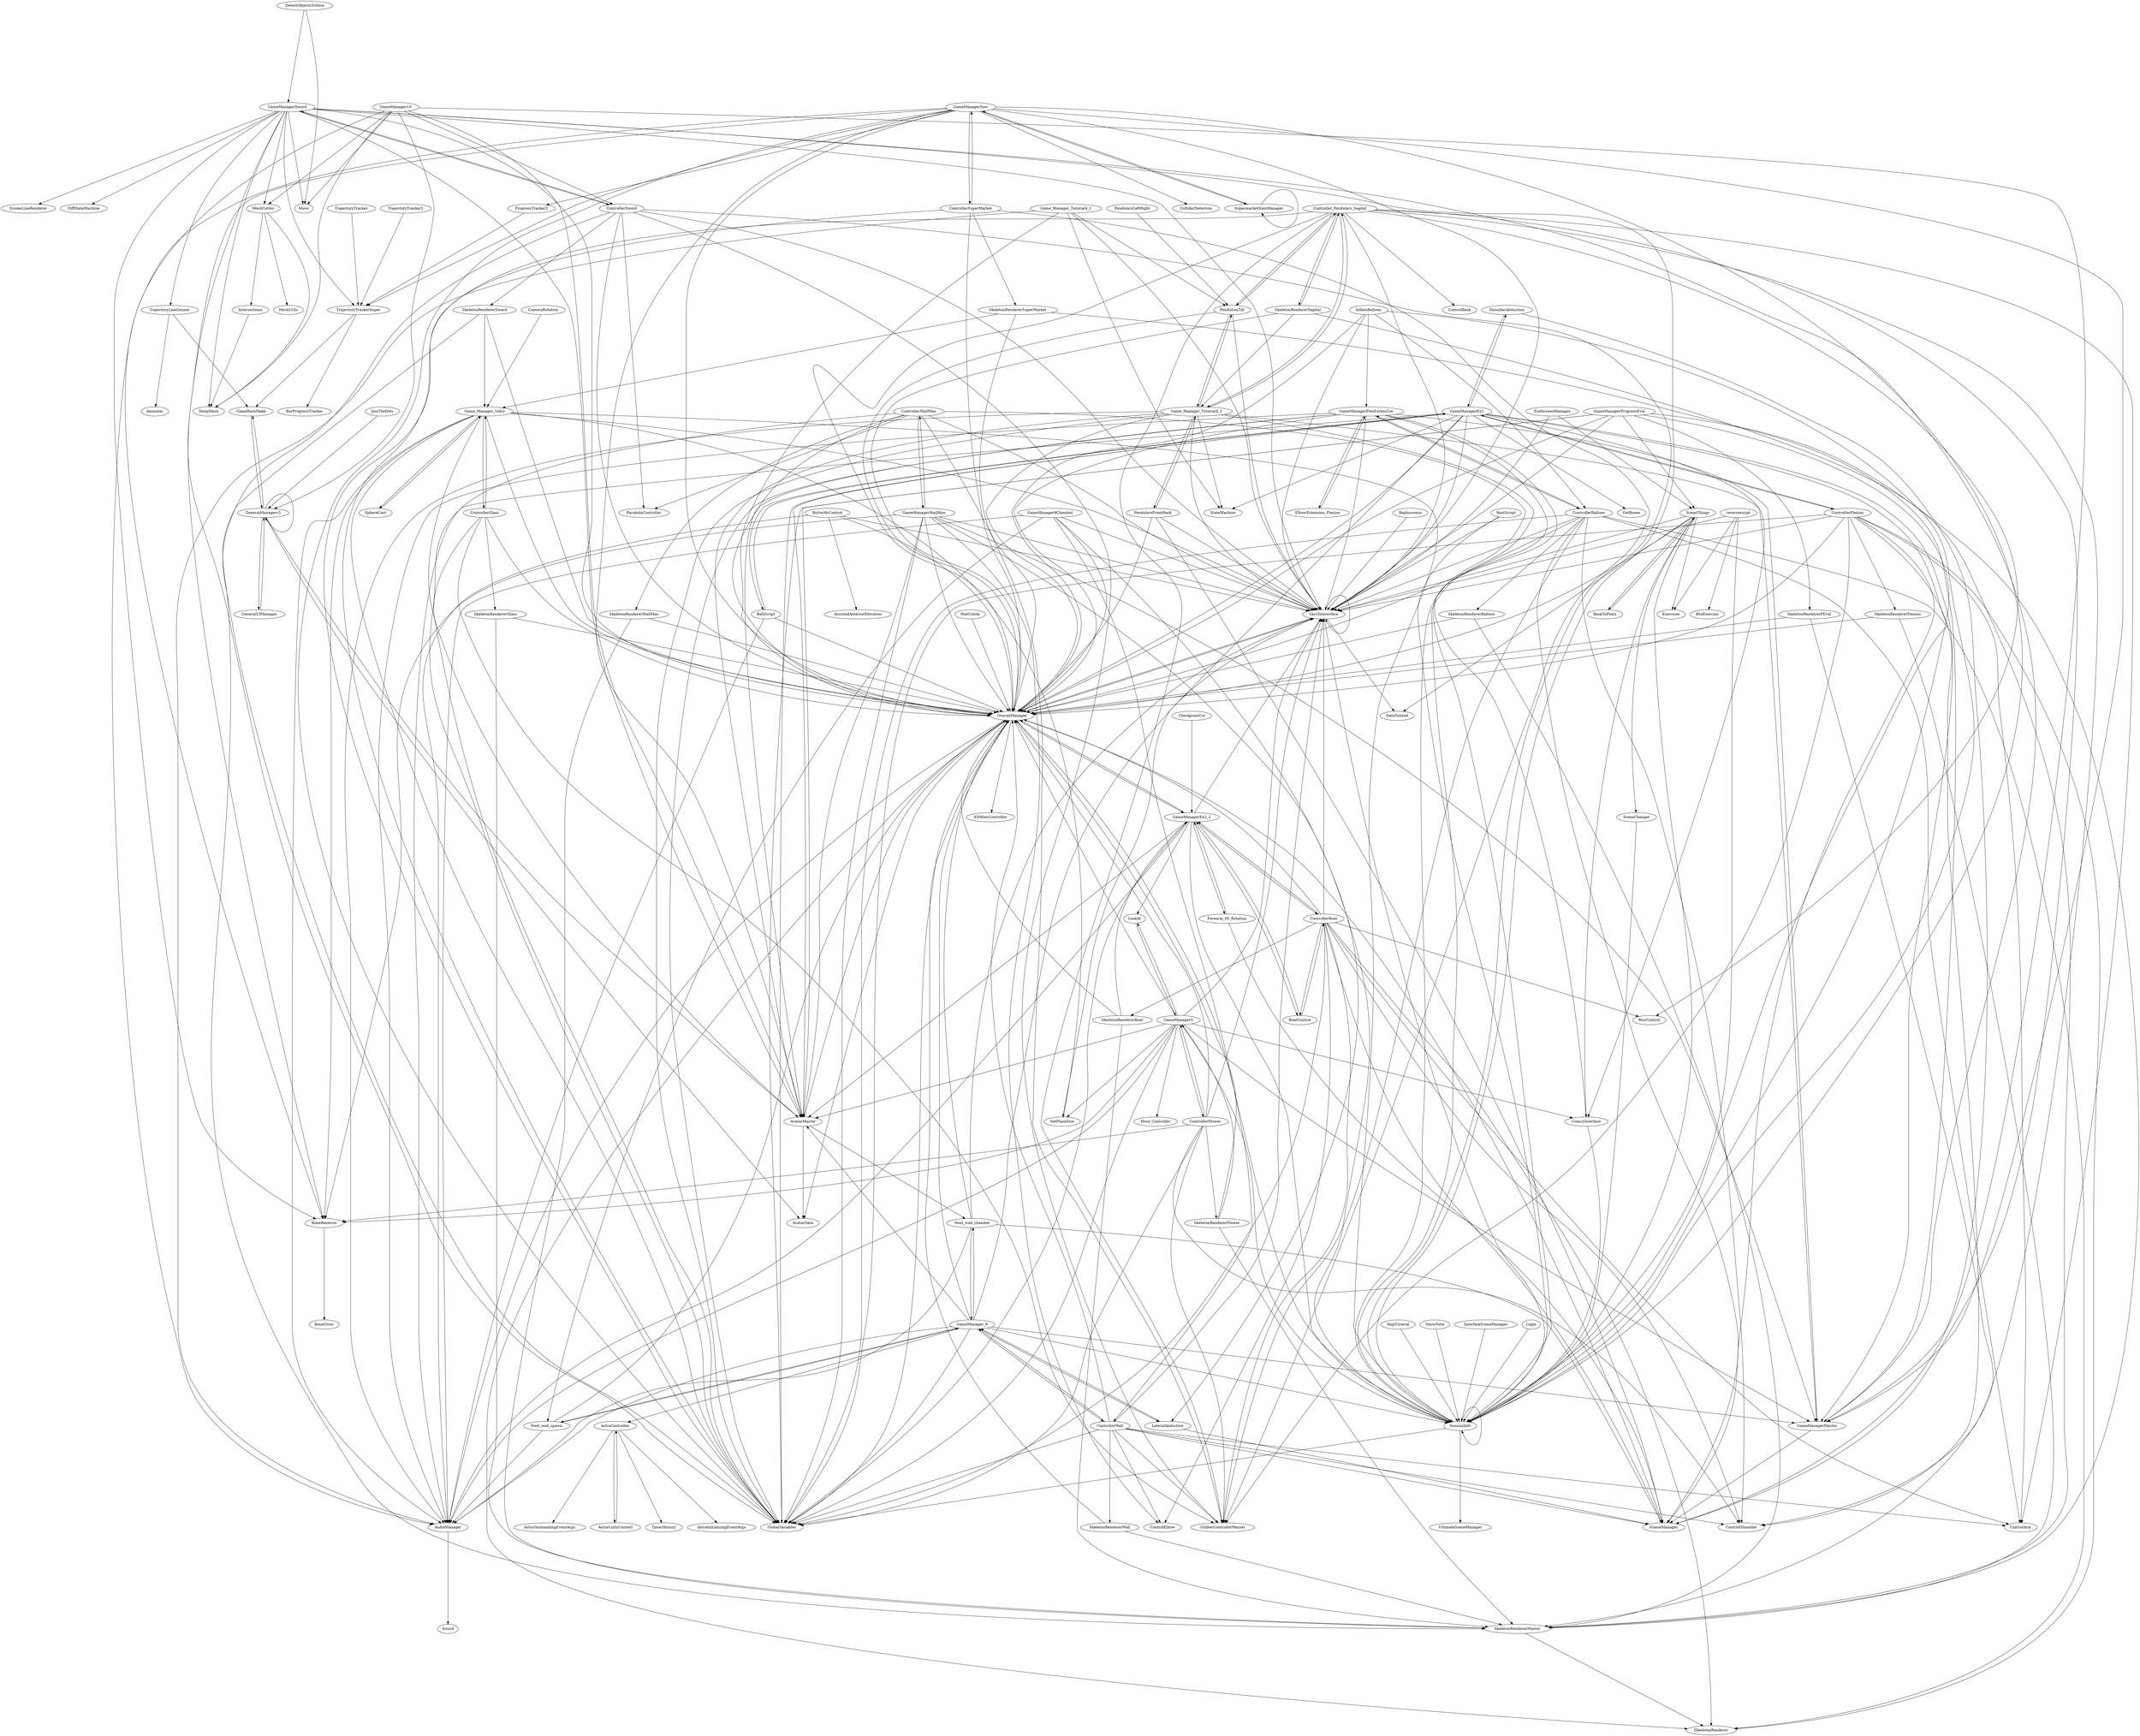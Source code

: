digraph  {
	graph [nodesep=0.25,
		ranksep=5.0
	];
	EndScreenManager -> SceneThings;
	EndScreenManager -> VarsToInterface;
	SkeletonRendererSword -> OverallManager;
	SkeletonRendererSword -> Game_Manager_Vidro;
	SkeletonRendererSword -> SkeletonRendererMaster;
	receivescript -> SessionInfo;
	receivescript -> VarsToInterface;
	receivescript -> Exercises;
	receivescript -> BtnExercise;
	DetectObjectsToSlice -> Move;
	DetectObjectsToSlice -> GameManagerSword;
	ShoulderAbduction -> GameManagerEx1;
	ShoulderAbduction -> IGameManager;
	GameManager10 -> GameManagerMaster;
	GameManager10 -> ControllerSword;
	GameManager10 -> BoneReceiver;
	GameManager10 -> Move;
	GameManager10 -> TempMesh;
	GameManager10 -> AvatarMaster;
	GameManager10 -> MeshCutter;
	GameManager10 -> GeneralManagerv2;
	SkeletonRendererFlexion -> OverallManager;
	SkeletonRendererFlexion -> SkeletonRendererMaster;
	OverallManager -> IOrbbecController;
	OverallManager -> GlobalVariables;
	OverallManager -> SessionInfo;
	OverallManager -> ISkeletonRenderer;
	OverallManager -> VarsToInterface;
	OverallManager -> AvatarData;
	OverallManager -> IGameManager;
	OverallManager -> GameManagerEx2_1;
	OverallManager -> AudioManager;
	ControllerBoat -> OverallManager;
	ControllerBoat -> GlobalVariables;
	ControllerBoat -> OrbbecControllerMaster;
	ControllerBoat -> BoatControl;
	ControllerBoat -> ControlArm;
	ControllerBoat -> ISkeletonRenderer;
	ControllerBoat -> SkeletonRendererBoat;
	ControllerBoat -> BlurControl;
	ControllerBoat -> VarsToInterface;
	ControllerBoat -> ControllShoulder;
	ControllerBoat -> IGameManager;
	ControllerBoat -> GameManagerEx2_1;
	ControllerBoat -> ControlElbow;
	RestScript -> SessionInfo;
	RestScript -> VarsToInterface;
	SkipTutorial -> SessionInfo;
	ElbowExtension_Flexion -> GameManagerFlexExtensCot;
	Game_Manager_Tutorial4_1 -> OverallManager;
	Game_Manager_Tutorial4_1 -> StateMachine;
	Game_Manager_Tutorial4_1 -> VarsToInterface;
	Game_Manager_Tutorial4_1 -> PendulumTilt;
	Game_Manager_Tutorial4_1 -> AudioManager;
	TrajectoryTrackerSuper -> BarProgressTracker;
	TrajectoryTrackerSuper -> GameRecnMake;
	Game_Manager_Vidro -> SetPlaneSize;
	Game_Manager_Vidro -> OverallManager;
	Game_Manager_Vidro -> GlobalVariables;
	Game_Manager_Vidro -> BoneReceiver;
	Game_Manager_Vidro -> SessionInfo;
	Game_Manager_Vidro -> AvatarMaster;
	Game_Manager_Vidro -> ControllerGlass;
	Game_Manager_Vidro -> VarsToInterface;
	Game_Manager_Vidro -> SphereCast;
	Game_Manager_Vidro -> AudioManager;
	GameManagerMailMan -> OverallManager;
	GameManagerMailMan -> GameManagerMaster;
	GameManagerMailMan -> GlobalVariables;
	GameManagerMailMan -> BoneReceiver;
	GameManagerMailMan -> SessionInfo;
	GameManagerMailMan -> AvatarMaster;
	GameManagerMailMan -> ControllerMailMan;
	GameManagerMailMan -> VarsToInterface;
	GameManagerMailMan -> ControlElbow;
	ProgressTracker3 -> TrajectoryTrackerSuper;
	GameManagerMaster -> IGameManager;
	ButterflyControl -> OverallManager;
	ButterflyControl -> AssistedAnteriorElevation;
	ButterflyControl -> VarsToInterface;
	ButterflyControl -> AudioManager;
	ControllerSword -> SkeletonRendererSword;
	ControllerSword -> OverallManager;
	ControllerSword -> ParabolaController;
	ControllerSword -> GlobalVariables;
	ControllerSword -> OrbbecControllerMaster;
	ControllerSword -> SessionInfo;
	ControllerSword -> GameManagerSword;
	ControllerSword -> VarsToInterface;
	BoneReceiver -> BoneGiver;
	SessionInfo -> UltimateSceneManager;
	SessionInfo -> GlobalVariables;
	SessionInfo -> SessionInfo;
	LookAt -> GameManager5;
	BoatControl -> ControllerBoat;
	BoatControl -> GameManagerEx2_1;
	SkeletonRendererMailMan -> OverallManager;
	SkeletonRendererMailMan -> SkeletonRendererMaster;
	CheckpointCol -> GameManagerEx2_1;
	SkeletonRendererWall -> OverallManager;
	SkeletonRendererWall -> SkeletonRendererMaster;
	CameraRotation -> Game_Manager_Vidro;
	Next_wall_spawn -> OverallManager;
	Next_wall_spawn -> GameManager_9;
	Next_wall_spawn -> AudioManager;
	GameManagerProgressEval -> OverallManager;
	GameManagerProgressEval -> GameManagerMaster;
	GameManagerProgressEval -> GlobalVariables;
	GameManagerProgressEval -> SessionInfo;
	GameManagerProgressEval -> SceneThings;
	GameManagerProgressEval -> AvatarMaster;
	GameManagerProgressEval -> SkeletonRendererPEval;
	GameManagerProgressEval -> VarsToInterface;
	GameManagerEx1 -> SetPlaneSize;
	GameManagerEx1 -> ShoulderAbduction;
	GameManagerEx1 -> OverallManager;
	GameManagerEx1 -> GameManagerMaster;
	GameManagerEx1 -> GlobalVariables;
	GameManagerEx1 -> SessionInfo;
	GameManagerEx1 -> StateMachine;
	GameManagerEx1 -> AvatarMaster;
	GameManagerEx1 -> Coms2Interface;
	GameManagerEx1 -> VarsToInterface;
	GameManagerEx1 -> ControllerFlexion;
	GameManagerEx1 -> GetBones;
	GameManagerEx1 -> BallScript;
	GameManagerEx1 -> AudioManager;
	SkeletonRendererBalloon -> OverallManager;
	SkeletonRendererBalloon -> SkeletonRendererMaster;
	SceneThings -> OverallManager;
	SceneThings -> SessionInfo;
	SceneThings -> DataToSend;
	SceneThings -> BackToPlans;
	SceneThings -> Coms2Interface;
	SceneThings -> VarsToInterface;
	SceneThings -> Exercises;
	SceneThings -> SceneChanger;
	ShowNote -> SessionInfo;
	AvatarMaster -> OverallManager;
	AvatarMaster -> Next_wall_chambel;
	AvatarMaster -> AvatarData;
	GameManager5 -> SetPlaneSize;
	GameManager5 -> OverallManager;
	GameManager5 -> GameManagerMaster;
	GameManager5 -> GlobalVariables;
	GameManager5 -> BoneReceiver;
	GameManager5 -> SessionInfo;
	GameManager5 -> LookAt;
	GameManager5 -> Hose_Controller;
	GameManager5 -> AvatarMaster;
	GameManager5 -> Coms2Interface;
	GameManager5 -> VarsToInterface;
	GameManager5 -> ControllerFlower;
	GameManager5 -> AudioManager;
	GameManagerFlexExtensCot -> OverallManager;
	GameManagerFlexExtensCot -> ElbowExtension_Flexion;
	GameManagerFlexExtensCot -> GameManagerMaster;
	GameManagerFlexExtensCot -> GlobalVariables;
	GameManagerFlexExtensCot -> SessionInfo;
	GameManagerFlexExtensCot -> AvatarMaster;
	GameManagerFlexExtensCot -> ControllerBalloon;
	GameManagerFlexExtensCot -> Coms2Interface;
	GameManagerFlexExtensCot -> VarsToInterface;
	GameManagerFlexExtensCot -> AudioManager;
	GameManagerSword -> OverallManager;
	GameManagerSword -> TrajectoryTrackerSuper;
	GameManagerSword -> GameManagerMaster;
	GameManagerSword -> GlobalVariables;
	GameManagerSword -> ControllerSword;
	GameManagerSword -> BoneReceiver;
	GameManagerSword -> SessionInfo;
	GameManagerSword -> ScreenLineRenderer;
	GameManagerSword -> DiffStateMachine;
	GameManagerSword -> Move;
	GameManagerSword -> TempMesh;
	GameManagerSword -> AvatarMaster;
	GameManagerSword -> MeshCutter;
	GameManagerSword -> VarsToInterface;
	GameManagerSword -> TrajectoryLineGenner;
	SkeletonRendererPEval -> OverallManager;
	SkeletonRendererPEval -> SkeletonRendererMaster;
	GameManager9Chambel -> OverallManager;
	GameManager9Chambel -> Next_wall_spawn;
	GameManager9Chambel -> LateralAbduction;
	GameManager9Chambel -> VarsToInterface;
	GameManager9Chambel -> ControllerWall;
	GameManager9Chambel -> AudioManager;
	BackToPlans -> SceneThings;
	ControllerGlass -> OverallManager;
	ControllerGlass -> Game_Manager_Vidro;
	ControllerGlass -> GlobalVariables;
	ControllerGlass -> OrbbecControllerMaster;
	ControllerGlass -> SkeletonRendererGlass;
	SupermarketItemManager -> SupermarketItemManager;
	SupermarketItemManager -> GameManagerSaw;
	PendularsFrontBack -> OverallManager;
	PendularsFrontBack -> VarsToInterface;
	PendularsFrontBack -> IGameManager;
	PendularsFrontBack -> Game_Manager_Tutorial4_2;
	ControllerBalloon -> OverallManager;
	ControllerBalloon -> GlobalVariables;
	ControllerBalloon -> OrbbecControllerMaster;
	ControllerBalloon -> SkeletonRendererBalloon;
	ControllerBalloon -> ControlArm;
	ControllerBalloon -> GameManagerFlexExtensCot;
	ControllerBalloon -> ISkeletonRenderer;
	ControllerBalloon -> VarsToInterface;
	ControllerBalloon -> ControllShoulder;
	ControllerBalloon -> IGameManager;
	Coms2Interface -> SessionInfo;
	Next_wall_chambel -> OverallManager;
	Next_wall_chambel -> GameManager_9;
	Next_wall_chambel -> VarsToInterface;
	Next_wall_chambel -> IGameManager;
	Next_wall_chambel -> AudioManager;
	GameManager_9 -> OverallManager;
	GameManager_9 -> GameManagerMaster;
	GameManager_9 -> GlobalVariables;
	GameManager_9 -> SessionInfo;
	GameManager_9 -> Next_wall_spawn;
	GameManager_9 -> AvatarMaster;
	GameManager_9 -> Next_wall_chambel;
	GameManager_9 -> LateralAbduction;
	GameManager_9 -> VarsToInterface;
	GameManager_9 -> ControllerWall;
	GameManager_9 -> AstraController;
	GameManager_9 -> AudioManager;
	WallColide -> OverallManager;
	MeshCutter -> TempMesh;
	MeshCutter -> Intersections;
	MeshCutter -> MeshUtils;
	SkeletonRendererBoat -> OverallManager;
	SkeletonRendererBoat -> SkeletonRendererMaster;
	SkeletonRendererBoat -> GameManagerEx2_1;
	ControllerMailMan -> OverallManager;
	ControllerMailMan -> ParabolaController;
	ControllerMailMan -> GameManagerMailMan;
	ControllerMailMan -> GlobalVariables;
	ControllerMailMan -> OrbbecControllerMaster;
	ControllerMailMan -> SessionInfo;
	ControllerMailMan -> SkeletonRendererMailMan;
	ControllerMailMan -> VarsToInterface;
	GeneralManagerv2 -> AvatarMaster;
	GeneralManagerv2 -> GeneralManagerv2;
	GeneralManagerv2 -> AvatarData;
	GeneralManagerv2 -> GameRecnMake;
	GeneralManagerv2 -> GeneralUIManager;
	LateralAbduction -> GameManager_9;
	LateralAbduction -> IGameManager;
	SkeletonRendererFlower -> OverallManager;
	SkeletonRendererFlower -> GameManager5;
	SkeletonRendererFlower -> SkeletonRendererMaster;
	PendularsLeftRight -> PendulumTilt;
	InterfaceSceneManager -> SessionInfo;
	VarsToInterface -> OverallManager;
	VarsToInterface -> SessionInfo;
	VarsToInterface -> DataToSend;
	VarsToInterface -> VarsToInterface;
	ControllerSuperMarket -> OverallManager;
	ControllerSuperMarket -> GlobalVariables;
	ControllerSuperMarket -> OrbbecControllerMaster;
	ControllerSuperMarket -> SkeletonRendererSuperMarket;
	ControllerSuperMarket -> GameManagerSaw;
	ControllerWall -> OverallManager;
	ControllerWall -> GlobalVariables;
	ControllerWall -> OrbbecControllerMaster;
	ControllerWall -> SkeletonRendererWall;
	ControllerWall -> ControlArm;
	ControllerWall -> GameManager_9;
	ControllerWall -> VarsToInterface;
	ControllerWall -> ControllShoulder;
	ControllerWall -> IGameManager;
	ControllerWall -> ControlElbow;
	TrajectoryLineGenner -> GameRecnMake;
	TrajectoryLineGenner -> Animater;
	PendulumTilt -> OverallManager;
	PendulumTilt -> VarsToInterface;
	PendulumTilt -> Controller_Pendulars_Sagital;
	PendulumTilt -> Game_Manager_Tutorial4_2;
	SkeletonRendererSuperMarket -> OverallManager;
	SkeletonRendererSuperMarket -> Game_Manager_Vidro;
	SkeletonRendererSuperMarket -> SkeletonRendererMaster;
	SphereCast -> Game_Manager_Vidro;
	SkeletonRendererMaster -> ISkeletonRenderer;
	AstraController -> TimerHistory;
	AstraController -> AstraInitializingEventArgs;
	AstraController -> AstraTerminatingEventArgs;
	AstraController -> AstraUnityContext;
	Controller_Pendulars_Sagital -> OverallManager;
	Controller_Pendulars_Sagital -> GlobalVariables;
	Controller_Pendulars_Sagital -> OrbbecControllerMaster;
	Controller_Pendulars_Sagital -> ControlArm;
	Controller_Pendulars_Sagital -> BlurControl;
	Controller_Pendulars_Sagital -> VarsToInterface;
	Controller_Pendulars_Sagital -> PendulumTilt;
	Controller_Pendulars_Sagital -> ControllShoulder;
	Controller_Pendulars_Sagital -> ControlBack;
	Controller_Pendulars_Sagital -> IGameManager;
	Controller_Pendulars_Sagital -> SkeletonRendererSagital;
	Controller_Pendulars_Sagital -> Game_Manager_Tutorial4_2;
	GameManagerSaw -> OverallManager;
	GameManagerSaw -> ColliderDetection;
	GameManagerSaw -> TrajectoryTrackerSuper;
	GameManagerSaw -> ProgressTracker3;
	GameManagerSaw -> GameManagerMaster;
	GameManagerSaw -> GlobalVariables;
	GameManagerSaw -> BoneReceiver;
	GameManagerSaw -> SessionInfo;
	GameManagerSaw -> AvatarMaster;
	GameManagerSaw -> SupermarketItemManager;
	GameManagerSaw -> VarsToInterface;
	GameManagerSaw -> ControllerSuperMarket;
	GameManagerSaw -> AudioManager;
	ControllerFlexion -> SkeletonRendererFlexion;
	ControllerFlexion -> OverallManager;
	ControllerFlexion -> GlobalVariables;
	ControllerFlexion -> OrbbecControllerMaster;
	ControllerFlexion -> GameManagerEx1;
	ControllerFlexion -> ControlArm;
	ControllerFlexion -> ISkeletonRenderer;
	ControllerFlexion -> VarsToInterface;
	ControllerFlexion -> ControllShoulder;
	ControllerFlexion -> IGameManager;
	InflateBalloon -> OverallManager;
	InflateBalloon -> SessionInfo;
	InflateBalloon -> GameManagerFlexExtensCot;
	InflateBalloon -> ControllerBalloon;
	InflateBalloon -> VarsToInterface;
	RepIncrease -> VarsToInterface;
	GameManagerEx2_1 -> OverallManager;
	GameManagerEx2_1 -> ControllerBoat;
	GameManagerEx2_1 -> GlobalVariables;
	GameManagerEx2_1 -> SessionInfo;
	GameManagerEx2_1 -> LookAt;
	GameManagerEx2_1 -> BoatControl;
	GameManagerEx2_1 -> AvatarMaster;
	GameManagerEx2_1 -> VarsToInterface;
	GameManagerEx2_1 -> Forearm_90_Rotation;
	GameManagerEx2_1 -> AudioManager;
	SkeletonRendererSagital -> OverallManager;
	SkeletonRendererSagital -> SkeletonRendererMaster;
	SkeletonRendererSagital -> Controller_Pendulars_Sagital;
	SkeletonRendererSagital -> Game_Manager_Tutorial4_2;
	Login -> SessionInfo;
	ControllerFlower -> OverallManager;
	ControllerFlower -> GlobalVariables;
	ControllerFlower -> OrbbecControllerMaster;
	ControllerFlower -> BoneReceiver;
	ControllerFlower -> GameManager5;
	ControllerFlower -> SkeletonRendererFlower;
	ControllerFlower -> VarsToInterface;
	ControllerFlower -> ControllShoulder;
	BallScript -> OverallManager;
	BallScript -> GameManagerEx1;
	BallScript -> AudioManager;
	SkeletonRendererGlass -> OverallManager;
	SkeletonRendererGlass -> SkeletonRendererMaster;
	Game_Manager_Tutorial4_2 -> OverallManager;
	Game_Manager_Tutorial4_2 -> GameManagerMaster;
	Game_Manager_Tutorial4_2 -> GlobalVariables;
	Game_Manager_Tutorial4_2 -> SessionInfo;
	Game_Manager_Tutorial4_2 -> StateMachine;
	Game_Manager_Tutorial4_2 -> AvatarMaster;
	Game_Manager_Tutorial4_2 -> PendularsFrontBack;
	Game_Manager_Tutorial4_2 -> VarsToInterface;
	Game_Manager_Tutorial4_2 -> PendulumTilt;
	Game_Manager_Tutorial4_2 -> Controller_Pendulars_Sagital;
	Game_Manager_Tutorial4_2 -> AudioManager;
	SceneChanger -> SessionInfo;
	Forearm_90_Rotation -> IGameManager;
	Forearm_90_Rotation -> GameManagerEx2_1;
	AudioManager -> Sound;
	GameRecnMake -> GeneralManagerv2;
	Intersections -> TempMesh;
	GeneralUIManager -> GeneralManagerv2;
	AstraUnityContext -> AstraController;
	TrajectoryTracker -> TrajectoryTrackerSuper;
	TrajectoryTracker2 -> TrajectoryTrackerSuper;
	JoinTheDots -> GeneralManagerv2;
}
